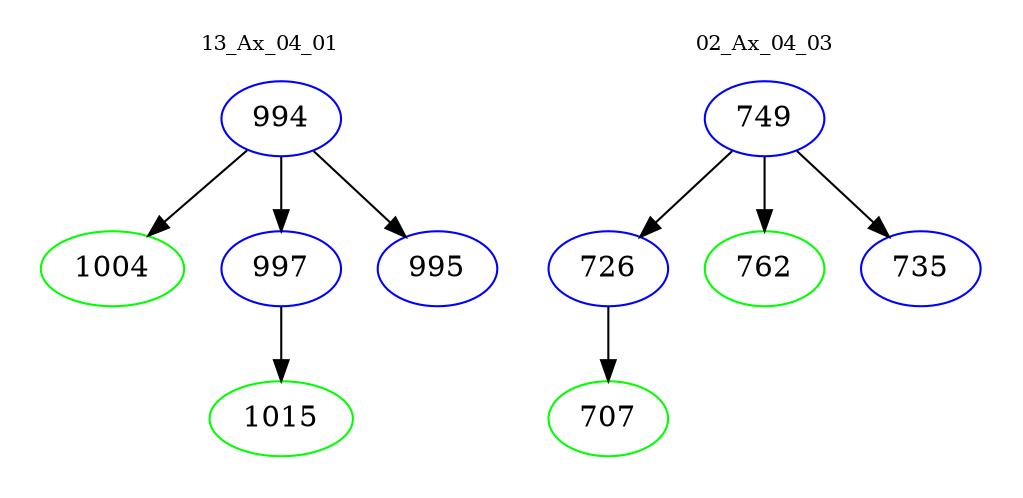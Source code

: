 digraph{
subgraph cluster_0 {
color = white
label = "13_Ax_04_01";
fontsize=10;
T0_994 [label="994", color="blue"]
T0_994 -> T0_1004 [color="black"]
T0_1004 [label="1004", color="green"]
T0_994 -> T0_997 [color="black"]
T0_997 [label="997", color="blue"]
T0_997 -> T0_1015 [color="black"]
T0_1015 [label="1015", color="green"]
T0_994 -> T0_995 [color="black"]
T0_995 [label="995", color="blue"]
}
subgraph cluster_1 {
color = white
label = "02_Ax_04_03";
fontsize=10;
T1_749 [label="749", color="blue"]
T1_749 -> T1_726 [color="black"]
T1_726 [label="726", color="blue"]
T1_726 -> T1_707 [color="black"]
T1_707 [label="707", color="green"]
T1_749 -> T1_762 [color="black"]
T1_762 [label="762", color="green"]
T1_749 -> T1_735 [color="black"]
T1_735 [label="735", color="blue"]
}
}
